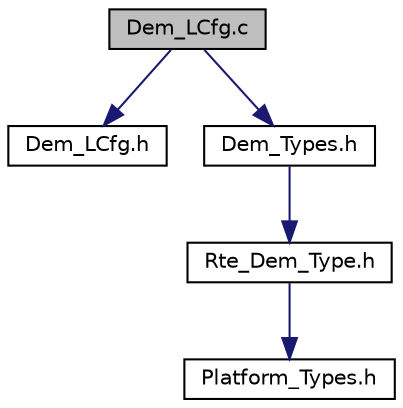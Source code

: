 digraph "Dem_LCfg.c"
{
 // LATEX_PDF_SIZE
  edge [fontname="Helvetica",fontsize="10",labelfontname="Helvetica",labelfontsize="10"];
  node [fontname="Helvetica",fontsize="10",shape=record];
  Node1 [label="Dem_LCfg.c",height=0.2,width=0.4,color="black", fillcolor="grey75", style="filled", fontcolor="black",tooltip=" "];
  Node1 -> Node2 [color="midnightblue",fontsize="10",style="solid",fontname="Helvetica"];
  Node2 [label="Dem_LCfg.h",height=0.2,width=0.4,color="black", fillcolor="white", style="filled",URL="$_dem___l_cfg_8h.html",tooltip=" "];
  Node1 -> Node3 [color="midnightblue",fontsize="10",style="solid",fontname="Helvetica"];
  Node3 [label="Dem_Types.h",height=0.2,width=0.4,color="black", fillcolor="white", style="filled",URL="$_dem___types_8h.html",tooltip=" "];
  Node3 -> Node4 [color="midnightblue",fontsize="10",style="solid",fontname="Helvetica"];
  Node4 [label="Rte_Dem_Type.h",height=0.2,width=0.4,color="black", fillcolor="white", style="filled",URL="$_rte___dem___type_8h.html",tooltip=" "];
  Node4 -> Node5 [color="midnightblue",fontsize="10",style="solid",fontname="Helvetica"];
  Node5 [label="Platform_Types.h",height=0.2,width=0.4,color="black", fillcolor="white", style="filled",URL="$_platform___types_8h.html",tooltip=" "];
}
